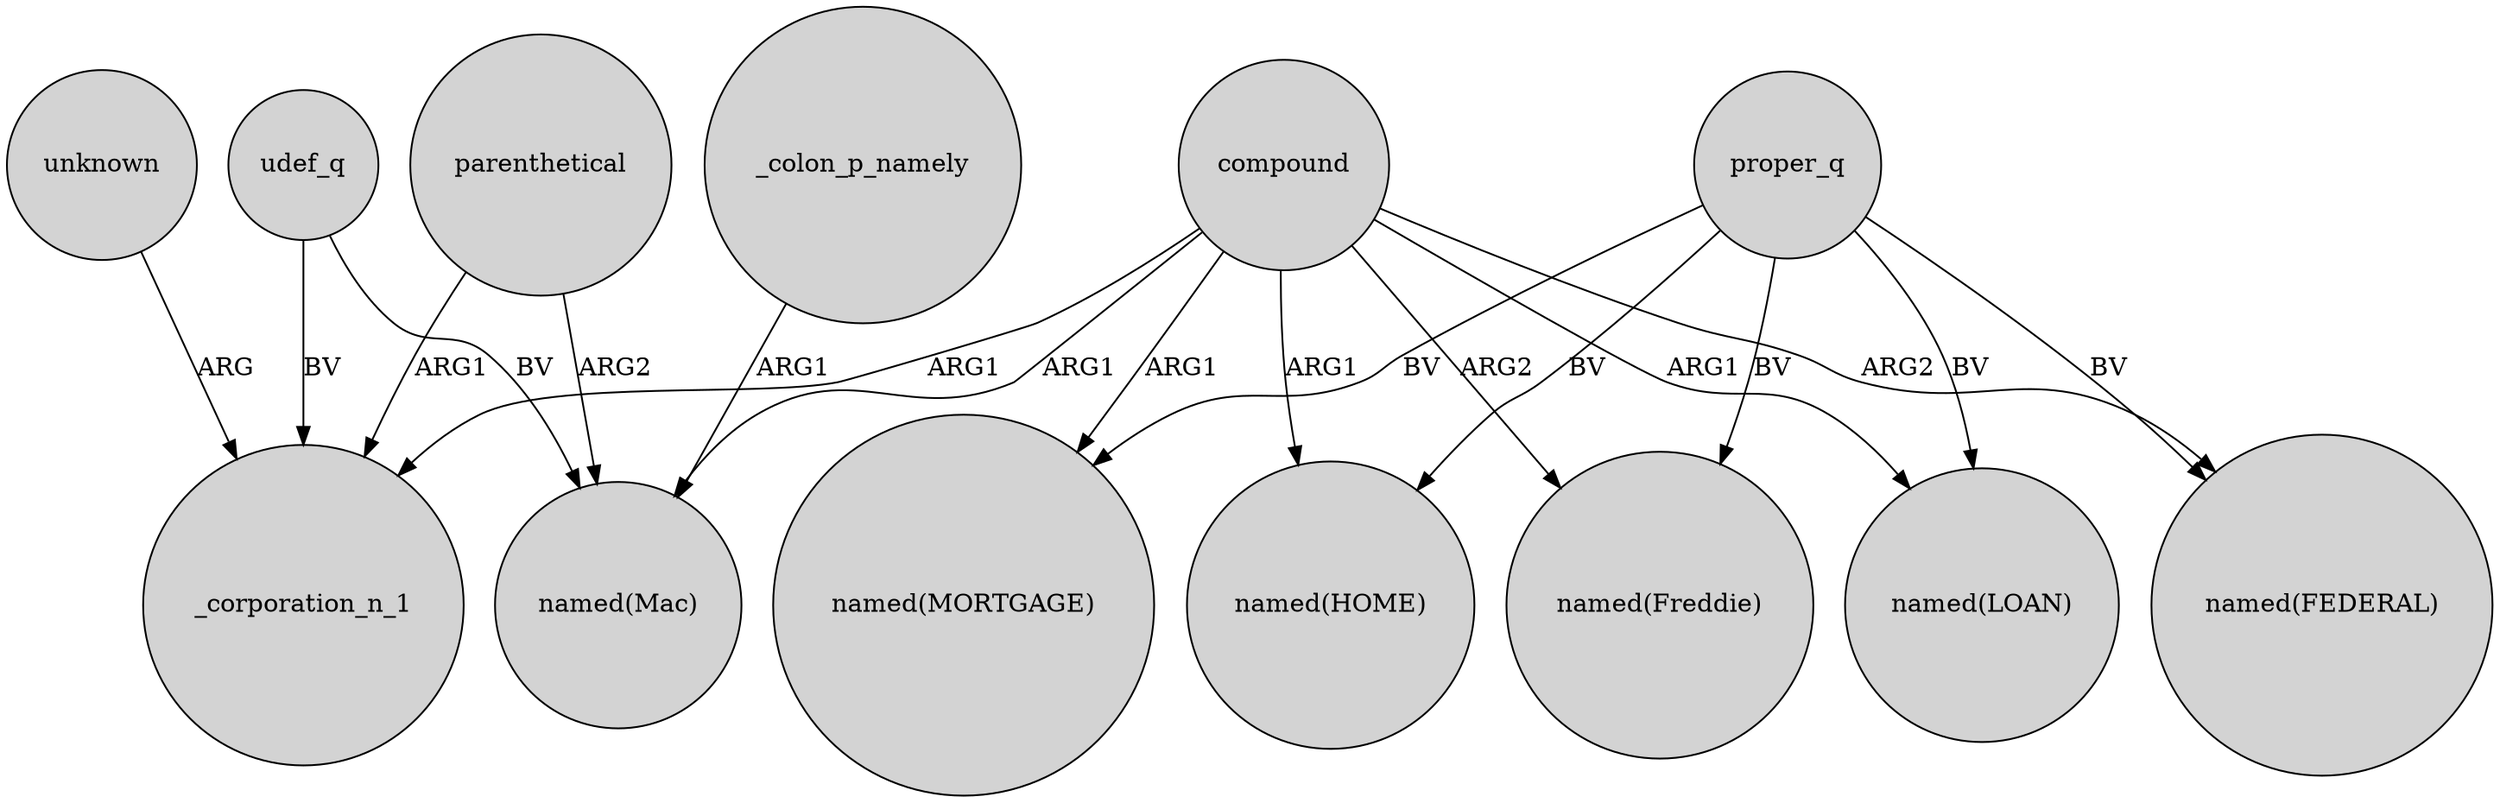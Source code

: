 digraph {
	node [shape=circle style=filled]
	proper_q -> "named(LOAN)" [label=BV]
	compound -> _corporation_n_1 [label=ARG1]
	udef_q -> "named(Mac)" [label=BV]
	compound -> "named(Mac)" [label=ARG1]
	proper_q -> "named(HOME)" [label=BV]
	compound -> "named(LOAN)" [label=ARG1]
	compound -> "named(HOME)" [label=ARG1]
	proper_q -> "named(Freddie)" [label=BV]
	proper_q -> "named(FEDERAL)" [label=BV]
	unknown -> _corporation_n_1 [label=ARG]
	compound -> "named(FEDERAL)" [label=ARG2]
	parenthetical -> "named(Mac)" [label=ARG2]
	compound -> "named(MORTGAGE)" [label=ARG1]
	parenthetical -> _corporation_n_1 [label=ARG1]
	_colon_p_namely -> "named(Mac)" [label=ARG1]
	proper_q -> "named(MORTGAGE)" [label=BV]
	compound -> "named(Freddie)" [label=ARG2]
	udef_q -> _corporation_n_1 [label=BV]
}
